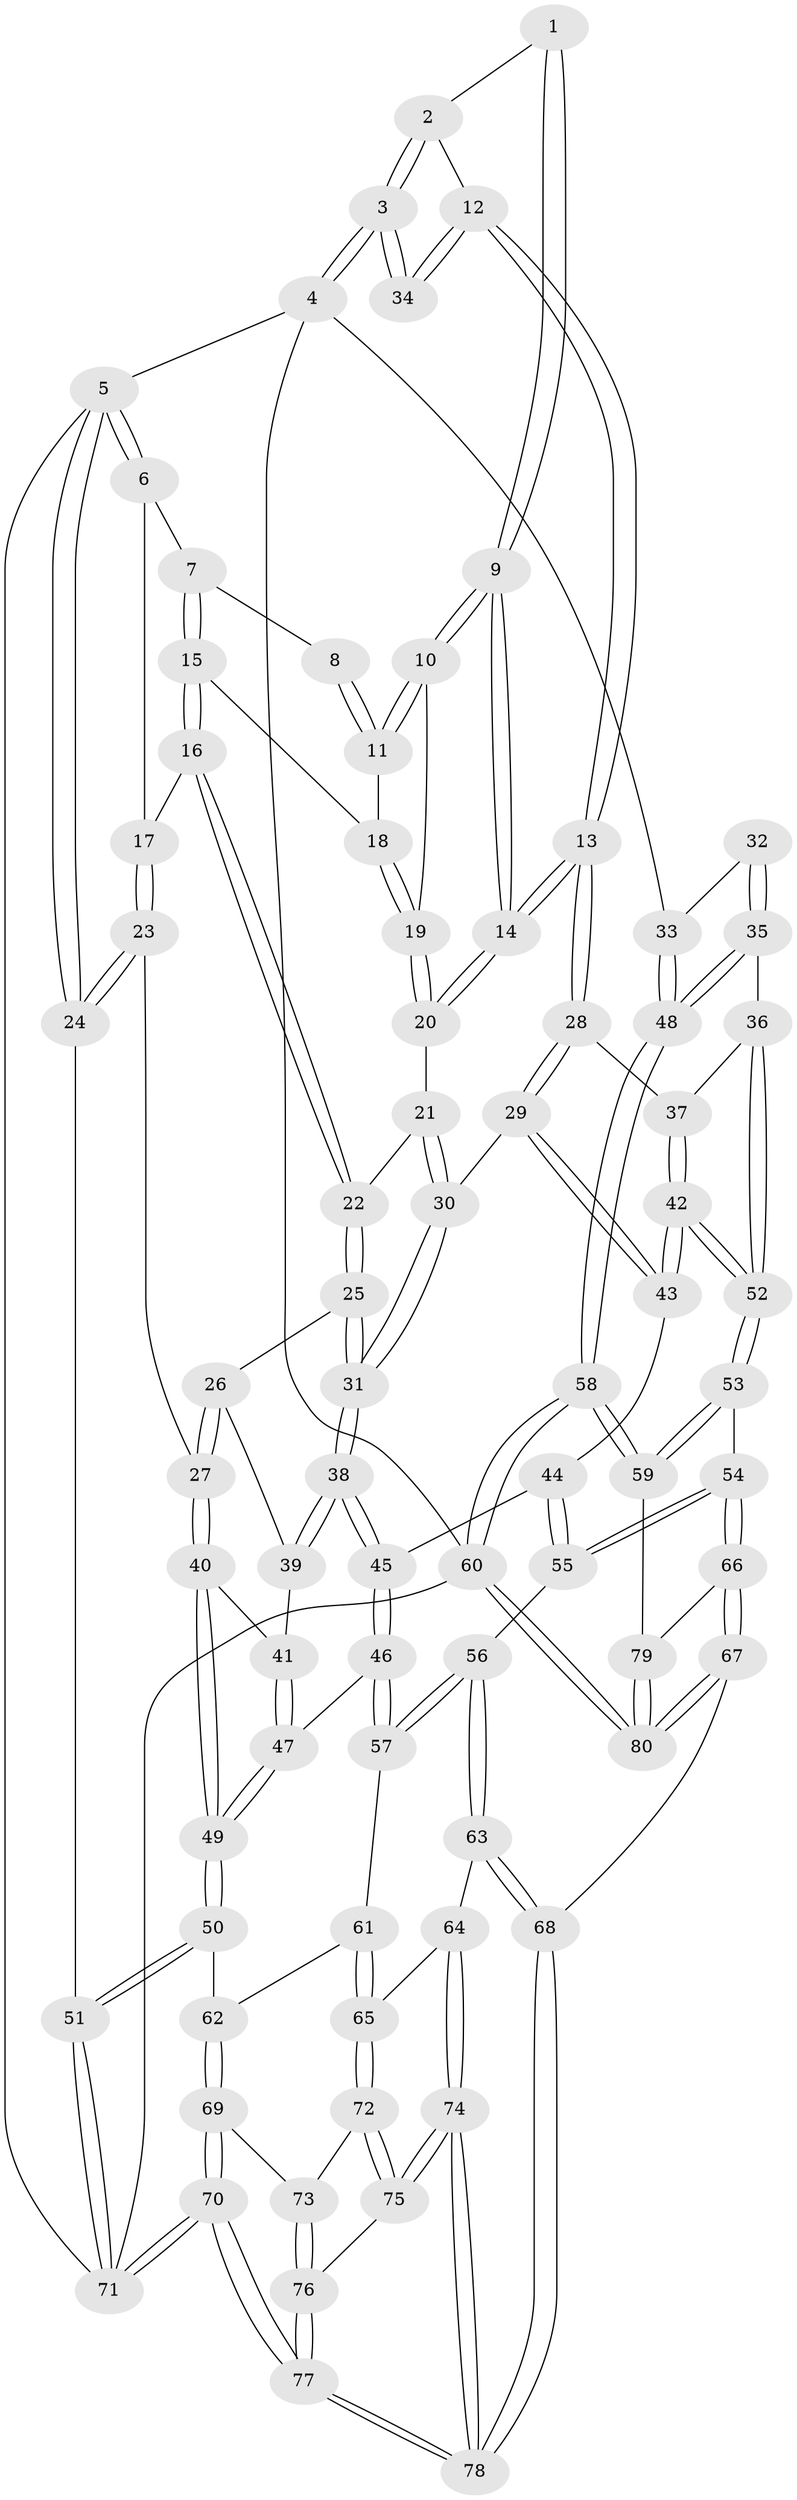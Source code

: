 // Generated by graph-tools (version 1.1) at 2025/00/03/09/25 05:00:55]
// undirected, 80 vertices, 197 edges
graph export_dot {
graph [start="1"]
  node [color=gray90,style=filled];
  1 [pos="+0.5296782934419753+0"];
  2 [pos="+0.8048684376576838+0"];
  3 [pos="+1+0"];
  4 [pos="+1+0"];
  5 [pos="+0+0"];
  6 [pos="+0+0"];
  7 [pos="+0.3050319209863646+0"];
  8 [pos="+0.46534851355160967+0"];
  9 [pos="+0.5729738631488013+0.1253356254085633"];
  10 [pos="+0.5555746391914741+0.11186141428175311"];
  11 [pos="+0.5222472617340116+0.08317163213727576"];
  12 [pos="+0.688210974824513+0.23580690000960539"];
  13 [pos="+0.6820373758174051+0.23985715285953413"];
  14 [pos="+0.6678461397674017+0.23224786048711699"];
  15 [pos="+0.3004295625650767+0"];
  16 [pos="+0.2201060094727054+0.13931667720340946"];
  17 [pos="+0.10256456841725631+0.16208282398334592"];
  18 [pos="+0.4122572488770096+0.07630811333046517"];
  19 [pos="+0.4237313402954585+0.11859620588490943"];
  20 [pos="+0.43758009966793704+0.18827594488315177"];
  21 [pos="+0.3497452411267934+0.2441768536704317"];
  22 [pos="+0.2922212291283346+0.2542852240307404"];
  23 [pos="+0+0.2936078699623619"];
  24 [pos="+0+0.2931930244859031"];
  25 [pos="+0.28194703913877844+0.29931229261784403"];
  26 [pos="+0.2363353137001848+0.34565328385886046"];
  27 [pos="+0+0.3478563255279622"];
  28 [pos="+0.6694694943064461+0.2716622303845271"];
  29 [pos="+0.6488572533680512+0.30108583051275895"];
  30 [pos="+0.47858108713377095+0.3363103447590218"];
  31 [pos="+0.39440737221839745+0.42060303560234585"];
  32 [pos="+0.8788480170283122+0.2892513368588605"];
  33 [pos="+1+0.20261322564877998"];
  34 [pos="+0.8167027612666169+0.2537244935474115"];
  35 [pos="+0.9495050630136993+0.4768824271267508"];
  36 [pos="+0.8622384479962449+0.493314725244279"];
  37 [pos="+0.7823038431378272+0.4364315650489911"];
  38 [pos="+0.39989026628172136+0.4825905602609961"];
  39 [pos="+0.2324614369939951+0.41185631976799897"];
  40 [pos="+0.08425900428803493+0.46399623046719213"];
  41 [pos="+0.22297627613211748+0.44443256142167487"];
  42 [pos="+0.7408712014299343+0.5364379657891736"];
  43 [pos="+0.619200031648539+0.42218958144162466"];
  44 [pos="+0.596023626464944+0.4556604501584455"];
  45 [pos="+0.40184093193829273+0.4904839783367954"];
  46 [pos="+0.3417849551052258+0.6436093798724534"];
  47 [pos="+0.27362451047706526+0.6333647590097162"];
  48 [pos="+1+0.606283612411396"];
  49 [pos="+0.1262312546189121+0.6670903255286985"];
  50 [pos="+0.03701750121462971+0.7360026581142595"];
  51 [pos="+0+0.7684605047467489"];
  52 [pos="+0.7667241492987057+0.5810307170043221"];
  53 [pos="+0.7401319430951628+0.7474113025418448"];
  54 [pos="+0.6369678250531181+0.7832760660967496"];
  55 [pos="+0.5827556006172101+0.7500331986732256"];
  56 [pos="+0.48002932817843147+0.7343876111986322"];
  57 [pos="+0.37030030690354143+0.6714929438796609"];
  58 [pos="+1+0.7786794955728339"];
  59 [pos="+1+0.7787749352286425"];
  60 [pos="+1+1"];
  61 [pos="+0.2811393340421489+0.8334734165893288"];
  62 [pos="+0.13974263115699323+0.8631258194024796"];
  63 [pos="+0.36687312635013375+0.9205231207580176"];
  64 [pos="+0.30565121650136834+0.9177023625103035"];
  65 [pos="+0.30236714594492226+0.9167497334353994"];
  66 [pos="+0.6237421722950072+1"];
  67 [pos="+0.616784432901551+1"];
  68 [pos="+0.48486592024098407+1"];
  69 [pos="+0.1455964762130386+0.8772711116057765"];
  70 [pos="+0+1"];
  71 [pos="+0+1"];
  72 [pos="+0.2618765322673291+0.9291494911956724"];
  73 [pos="+0.1491532837277821+0.8806977753196013"];
  74 [pos="+0.2906535135812631+1"];
  75 [pos="+0.2505737340111145+0.9737281395204326"];
  76 [pos="+0.1821998966029183+0.9809331803447245"];
  77 [pos="+0.15206927822957833+1"];
  78 [pos="+0.29460430108360053+1"];
  79 [pos="+0.8939380614191582+0.9021346415100777"];
  80 [pos="+0.6933313872542184+1"];
  1 -- 2;
  1 -- 9;
  1 -- 9;
  2 -- 3;
  2 -- 3;
  2 -- 12;
  3 -- 4;
  3 -- 4;
  3 -- 34;
  3 -- 34;
  4 -- 5;
  4 -- 33;
  4 -- 60;
  5 -- 6;
  5 -- 6;
  5 -- 24;
  5 -- 24;
  5 -- 71;
  6 -- 7;
  6 -- 17;
  7 -- 8;
  7 -- 15;
  7 -- 15;
  8 -- 11;
  8 -- 11;
  9 -- 10;
  9 -- 10;
  9 -- 14;
  9 -- 14;
  10 -- 11;
  10 -- 11;
  10 -- 19;
  11 -- 18;
  12 -- 13;
  12 -- 13;
  12 -- 34;
  12 -- 34;
  13 -- 14;
  13 -- 14;
  13 -- 28;
  13 -- 28;
  14 -- 20;
  14 -- 20;
  15 -- 16;
  15 -- 16;
  15 -- 18;
  16 -- 17;
  16 -- 22;
  16 -- 22;
  17 -- 23;
  17 -- 23;
  18 -- 19;
  18 -- 19;
  19 -- 20;
  19 -- 20;
  20 -- 21;
  21 -- 22;
  21 -- 30;
  21 -- 30;
  22 -- 25;
  22 -- 25;
  23 -- 24;
  23 -- 24;
  23 -- 27;
  24 -- 51;
  25 -- 26;
  25 -- 31;
  25 -- 31;
  26 -- 27;
  26 -- 27;
  26 -- 39;
  27 -- 40;
  27 -- 40;
  28 -- 29;
  28 -- 29;
  28 -- 37;
  29 -- 30;
  29 -- 43;
  29 -- 43;
  30 -- 31;
  30 -- 31;
  31 -- 38;
  31 -- 38;
  32 -- 33;
  32 -- 35;
  32 -- 35;
  33 -- 48;
  33 -- 48;
  35 -- 36;
  35 -- 48;
  35 -- 48;
  36 -- 37;
  36 -- 52;
  36 -- 52;
  37 -- 42;
  37 -- 42;
  38 -- 39;
  38 -- 39;
  38 -- 45;
  38 -- 45;
  39 -- 41;
  40 -- 41;
  40 -- 49;
  40 -- 49;
  41 -- 47;
  41 -- 47;
  42 -- 43;
  42 -- 43;
  42 -- 52;
  42 -- 52;
  43 -- 44;
  44 -- 45;
  44 -- 55;
  44 -- 55;
  45 -- 46;
  45 -- 46;
  46 -- 47;
  46 -- 57;
  46 -- 57;
  47 -- 49;
  47 -- 49;
  48 -- 58;
  48 -- 58;
  49 -- 50;
  49 -- 50;
  50 -- 51;
  50 -- 51;
  50 -- 62;
  51 -- 71;
  51 -- 71;
  52 -- 53;
  52 -- 53;
  53 -- 54;
  53 -- 59;
  53 -- 59;
  54 -- 55;
  54 -- 55;
  54 -- 66;
  54 -- 66;
  55 -- 56;
  56 -- 57;
  56 -- 57;
  56 -- 63;
  56 -- 63;
  57 -- 61;
  58 -- 59;
  58 -- 59;
  58 -- 60;
  58 -- 60;
  59 -- 79;
  60 -- 80;
  60 -- 80;
  60 -- 71;
  61 -- 62;
  61 -- 65;
  61 -- 65;
  62 -- 69;
  62 -- 69;
  63 -- 64;
  63 -- 68;
  63 -- 68;
  64 -- 65;
  64 -- 74;
  64 -- 74;
  65 -- 72;
  65 -- 72;
  66 -- 67;
  66 -- 67;
  66 -- 79;
  67 -- 68;
  67 -- 80;
  67 -- 80;
  68 -- 78;
  68 -- 78;
  69 -- 70;
  69 -- 70;
  69 -- 73;
  70 -- 71;
  70 -- 71;
  70 -- 77;
  70 -- 77;
  72 -- 73;
  72 -- 75;
  72 -- 75;
  73 -- 76;
  73 -- 76;
  74 -- 75;
  74 -- 75;
  74 -- 78;
  74 -- 78;
  75 -- 76;
  76 -- 77;
  76 -- 77;
  77 -- 78;
  77 -- 78;
  79 -- 80;
  79 -- 80;
}
